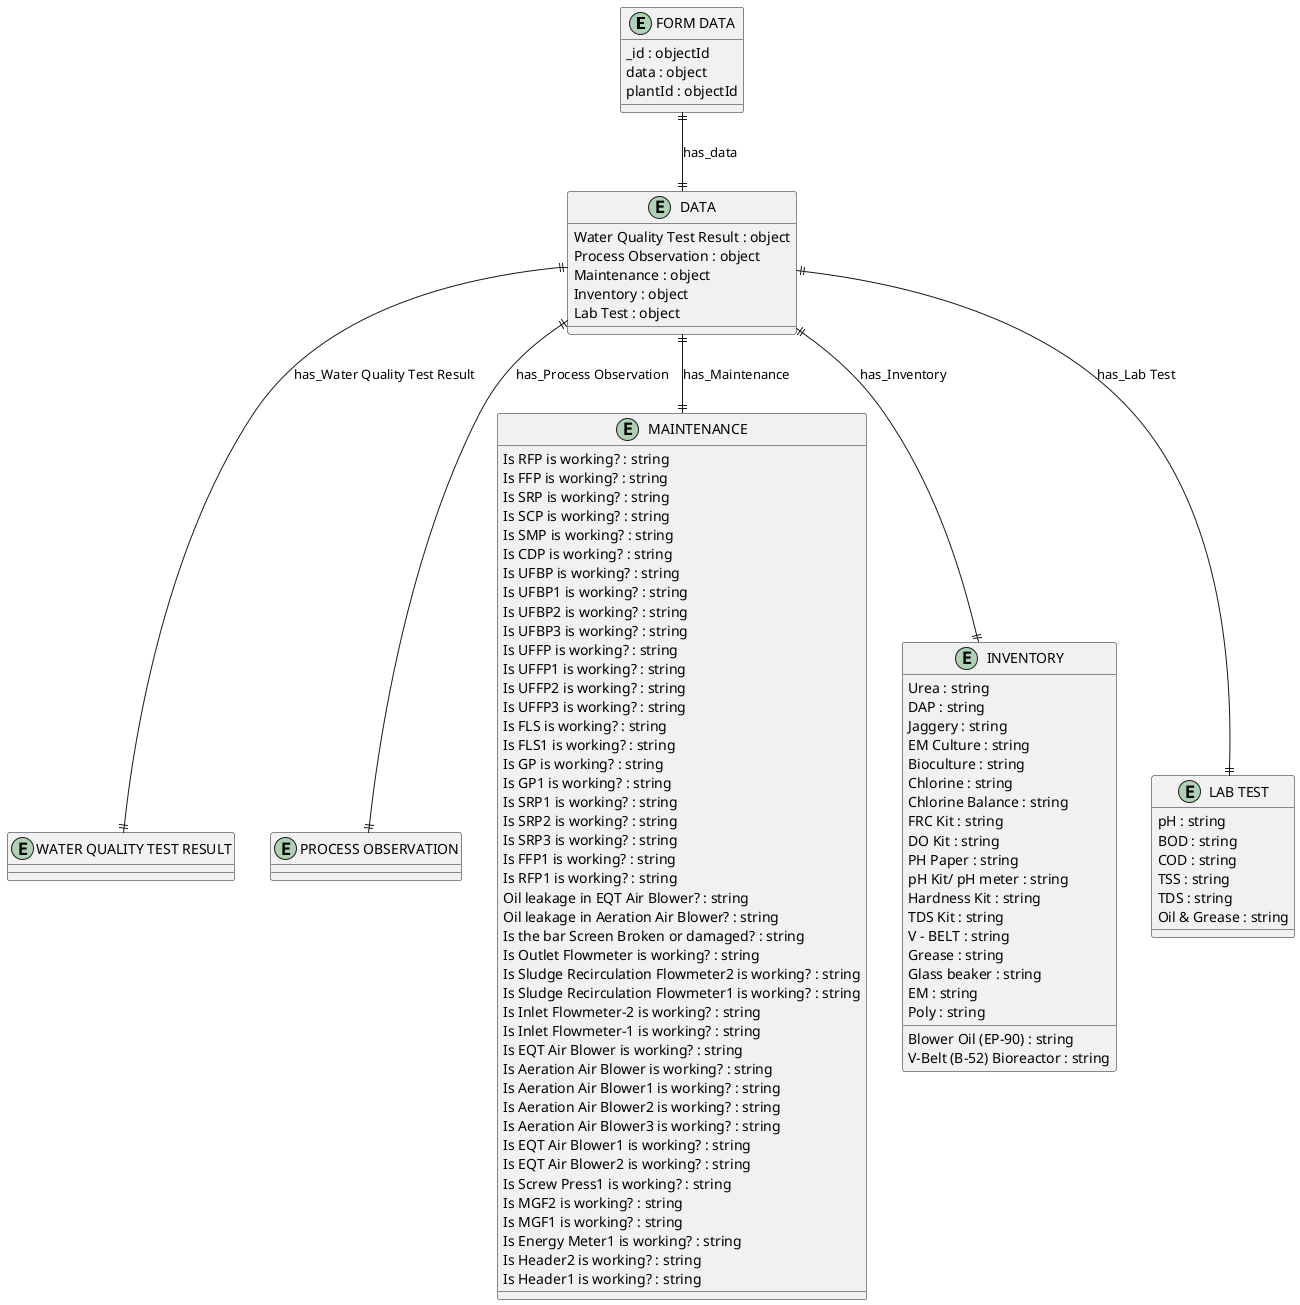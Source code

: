 @startuml FORM_DATA_Diagram

entity "FORM DATA" as FORM_DATA {
  _id : objectId
  data : object
  plantId : objectId
}

entity "DATA" as DATA {
  Water Quality Test Result : object
  Process Observation : object
  Maintenance : object
  Inventory : object
  Lab Test : object
}

entity "WATER QUALITY TEST RESULT" as WATER_QUALITY_TEST_RESULT {
}

entity "PROCESS OBSERVATION" as PROCESS_OBSERVATION {
}

entity "MAINTENANCE" as MAINTENANCE {
  Is RFP is working? : string
  Is FFP is working? : string
  Is SRP is working? : string
  Is SCP is working? : string
  Is SMP is working? : string
  Is CDP is working? : string
  Is UFBP is working? : string
  Is UFBP1 is working? : string
  Is UFBP2 is working? : string
  Is UFBP3 is working? : string
  Is UFFP is working? : string
  Is UFFP1 is working? : string
  Is UFFP2 is working? : string
  Is UFFP3 is working? : string
  Is FLS is working? : string
  Is FLS1 is working? : string
  Is GP is working? : string
  Is GP1 is working? : string
  Is SRP1 is working? : string
  Is SRP2 is working? : string
  Is SRP3 is working? : string
  Is FFP1 is working? : string
  Is RFP1 is working? : string
  Oil leakage in EQT Air Blower? : string
  Oil leakage in Aeration Air Blower? : string
  Is the bar Screen Broken or damaged? : string
  Is Outlet Flowmeter is working? : string
  Is Sludge Recirculation Flowmeter2 is working? : string
  Is Sludge Recirculation Flowmeter1 is working? : string
  Is Inlet Flowmeter-2 is working? : string
  Is Inlet Flowmeter-1 is working? : string
  Is EQT Air Blower is working? : string
  Is Aeration Air Blower is working? : string
  Is Aeration Air Blower1 is working? : string
  Is Aeration Air Blower2 is working? : string
  Is Aeration Air Blower3 is working? : string
  Is EQT Air Blower1 is working? : string
  Is EQT Air Blower2 is working? : string
  Is Screw Press1 is working? : string
  Is MGF2 is working? : string
  Is MGF1 is working? : string
  Is Energy Meter1 is working? : string
  Is Header2 is working? : string
  Is Header1 is working? : string
}

entity "INVENTORY" as INVENTORY {
  Urea : string
  DAP : string
  Jaggery : string
  EM Culture : string
  Bioculture : string
  Chlorine : string
  Chlorine Balance : string
  FRC Kit : string
  DO Kit : string
  PH Paper : string
  pH Kit/ pH meter : string
  Hardness Kit : string
  TDS Kit : string
  Blower Oil (EP-90) : string
  V - BELT : string
  V-Belt (B-52) Bioreactor : string
  Grease : string
  Glass beaker : string
  EM : string
  Poly : string
}

entity "LAB TEST" as LAB_TEST {
  pH : string
  BOD : string
  COD : string
  TSS : string
  TDS : string
  Oil & Grease : string
}

' // Relationships
FORM_DATA ||--|| DATA : has_data
DATA ||--|| WATER_QUALITY_TEST_RESULT : has_Water Quality Test Result
DATA ||--|| PROCESS_OBSERVATION : has_Process Observation
DATA ||--|| MAINTENANCE : has_Maintenance
DATA ||--|| INVENTORY : has_Inventory
DATA ||--|| LAB_TEST : has_Lab Test
@enduml